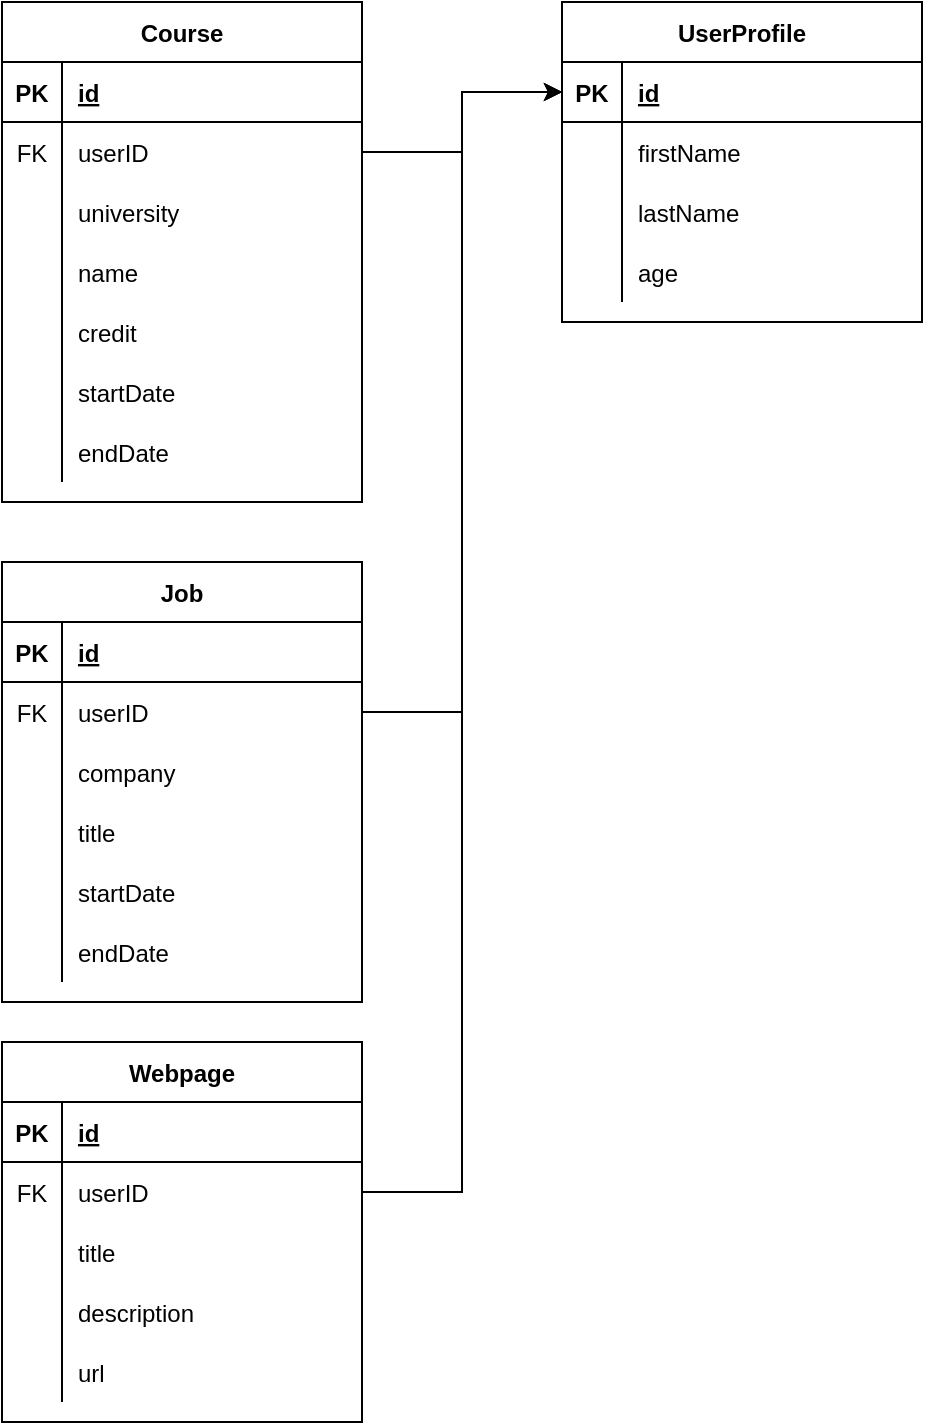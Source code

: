 <mxfile version="15.0.2" type="github">
  <diagram id="8mpF96tgap1GXW1TVysn" name="Page-1">
    <mxGraphModel dx="1013" dy="736" grid="1" gridSize="10" guides="1" tooltips="1" connect="1" arrows="1" fold="1" page="1" pageScale="1" pageWidth="2000" pageHeight="2000" math="0" shadow="0">
      <root>
        <mxCell id="0" />
        <mxCell id="1" parent="0" />
        <mxCell id="QgFVZpWr6wLysGM3ogAz-50" value="Course" style="shape=table;startSize=30;container=1;collapsible=1;childLayout=tableLayout;fixedRows=1;rowLines=0;fontStyle=1;align=center;resizeLast=1;" vertex="1" parent="1">
          <mxGeometry x="40" y="40" width="180" height="250" as="geometry" />
        </mxCell>
        <mxCell id="QgFVZpWr6wLysGM3ogAz-51" value="" style="shape=partialRectangle;collapsible=0;dropTarget=0;pointerEvents=0;fillColor=none;top=0;left=0;bottom=1;right=0;points=[[0,0.5],[1,0.5]];portConstraint=eastwest;" vertex="1" parent="QgFVZpWr6wLysGM3ogAz-50">
          <mxGeometry y="30" width="180" height="30" as="geometry" />
        </mxCell>
        <mxCell id="QgFVZpWr6wLysGM3ogAz-52" value="PK" style="shape=partialRectangle;connectable=0;fillColor=none;top=0;left=0;bottom=0;right=0;fontStyle=1;overflow=hidden;" vertex="1" parent="QgFVZpWr6wLysGM3ogAz-51">
          <mxGeometry width="30" height="30" as="geometry" />
        </mxCell>
        <mxCell id="QgFVZpWr6wLysGM3ogAz-53" value="id" style="shape=partialRectangle;connectable=0;fillColor=none;top=0;left=0;bottom=0;right=0;align=left;spacingLeft=6;fontStyle=5;overflow=hidden;" vertex="1" parent="QgFVZpWr6wLysGM3ogAz-51">
          <mxGeometry x="30" width="150" height="30" as="geometry" />
        </mxCell>
        <mxCell id="QgFVZpWr6wLysGM3ogAz-111" value="" style="shape=partialRectangle;collapsible=0;dropTarget=0;pointerEvents=0;fillColor=none;top=0;left=0;bottom=0;right=0;points=[[0,0.5],[1,0.5]];portConstraint=eastwest;" vertex="1" parent="QgFVZpWr6wLysGM3ogAz-50">
          <mxGeometry y="60" width="180" height="30" as="geometry" />
        </mxCell>
        <mxCell id="QgFVZpWr6wLysGM3ogAz-112" value="FK" style="shape=partialRectangle;connectable=0;fillColor=none;top=0;left=0;bottom=0;right=0;editable=1;overflow=hidden;" vertex="1" parent="QgFVZpWr6wLysGM3ogAz-111">
          <mxGeometry width="30" height="30" as="geometry" />
        </mxCell>
        <mxCell id="QgFVZpWr6wLysGM3ogAz-113" value="userID" style="shape=partialRectangle;connectable=0;fillColor=none;top=0;left=0;bottom=0;right=0;align=left;spacingLeft=6;overflow=hidden;" vertex="1" parent="QgFVZpWr6wLysGM3ogAz-111">
          <mxGeometry x="30" width="150" height="30" as="geometry" />
        </mxCell>
        <mxCell id="QgFVZpWr6wLysGM3ogAz-54" value="" style="shape=partialRectangle;collapsible=0;dropTarget=0;pointerEvents=0;fillColor=none;top=0;left=0;bottom=0;right=0;points=[[0,0.5],[1,0.5]];portConstraint=eastwest;" vertex="1" parent="QgFVZpWr6wLysGM3ogAz-50">
          <mxGeometry y="90" width="180" height="30" as="geometry" />
        </mxCell>
        <mxCell id="QgFVZpWr6wLysGM3ogAz-55" value="" style="shape=partialRectangle;connectable=0;fillColor=none;top=0;left=0;bottom=0;right=0;editable=1;overflow=hidden;" vertex="1" parent="QgFVZpWr6wLysGM3ogAz-54">
          <mxGeometry width="30" height="30" as="geometry" />
        </mxCell>
        <mxCell id="QgFVZpWr6wLysGM3ogAz-56" value="university" style="shape=partialRectangle;connectable=0;fillColor=none;top=0;left=0;bottom=0;right=0;align=left;spacingLeft=6;overflow=hidden;" vertex="1" parent="QgFVZpWr6wLysGM3ogAz-54">
          <mxGeometry x="30" width="150" height="30" as="geometry" />
        </mxCell>
        <mxCell id="QgFVZpWr6wLysGM3ogAz-57" value="" style="shape=partialRectangle;collapsible=0;dropTarget=0;pointerEvents=0;fillColor=none;top=0;left=0;bottom=0;right=0;points=[[0,0.5],[1,0.5]];portConstraint=eastwest;" vertex="1" parent="QgFVZpWr6wLysGM3ogAz-50">
          <mxGeometry y="120" width="180" height="30" as="geometry" />
        </mxCell>
        <mxCell id="QgFVZpWr6wLysGM3ogAz-58" value="" style="shape=partialRectangle;connectable=0;fillColor=none;top=0;left=0;bottom=0;right=0;editable=1;overflow=hidden;" vertex="1" parent="QgFVZpWr6wLysGM3ogAz-57">
          <mxGeometry width="30" height="30" as="geometry" />
        </mxCell>
        <mxCell id="QgFVZpWr6wLysGM3ogAz-59" value="name" style="shape=partialRectangle;connectable=0;fillColor=none;top=0;left=0;bottom=0;right=0;align=left;spacingLeft=6;overflow=hidden;" vertex="1" parent="QgFVZpWr6wLysGM3ogAz-57">
          <mxGeometry x="30" width="150" height="30" as="geometry" />
        </mxCell>
        <mxCell id="QgFVZpWr6wLysGM3ogAz-95" value="" style="shape=partialRectangle;collapsible=0;dropTarget=0;pointerEvents=0;fillColor=none;top=0;left=0;bottom=0;right=0;points=[[0,0.5],[1,0.5]];portConstraint=eastwest;" vertex="1" parent="QgFVZpWr6wLysGM3ogAz-50">
          <mxGeometry y="150" width="180" height="30" as="geometry" />
        </mxCell>
        <mxCell id="QgFVZpWr6wLysGM3ogAz-96" value="" style="shape=partialRectangle;connectable=0;fillColor=none;top=0;left=0;bottom=0;right=0;editable=1;overflow=hidden;" vertex="1" parent="QgFVZpWr6wLysGM3ogAz-95">
          <mxGeometry width="30" height="30" as="geometry" />
        </mxCell>
        <mxCell id="QgFVZpWr6wLysGM3ogAz-97" value="credit" style="shape=partialRectangle;connectable=0;fillColor=none;top=0;left=0;bottom=0;right=0;align=left;spacingLeft=6;overflow=hidden;" vertex="1" parent="QgFVZpWr6wLysGM3ogAz-95">
          <mxGeometry x="30" width="150" height="30" as="geometry" />
        </mxCell>
        <mxCell id="QgFVZpWr6wLysGM3ogAz-60" value="" style="shape=partialRectangle;collapsible=0;dropTarget=0;pointerEvents=0;fillColor=none;top=0;left=0;bottom=0;right=0;points=[[0,0.5],[1,0.5]];portConstraint=eastwest;" vertex="1" parent="QgFVZpWr6wLysGM3ogAz-50">
          <mxGeometry y="180" width="180" height="30" as="geometry" />
        </mxCell>
        <mxCell id="QgFVZpWr6wLysGM3ogAz-61" value="" style="shape=partialRectangle;connectable=0;fillColor=none;top=0;left=0;bottom=0;right=0;editable=1;overflow=hidden;" vertex="1" parent="QgFVZpWr6wLysGM3ogAz-60">
          <mxGeometry width="30" height="30" as="geometry" />
        </mxCell>
        <mxCell id="QgFVZpWr6wLysGM3ogAz-62" value="startDate" style="shape=partialRectangle;connectable=0;fillColor=none;top=0;left=0;bottom=0;right=0;align=left;spacingLeft=6;overflow=hidden;" vertex="1" parent="QgFVZpWr6wLysGM3ogAz-60">
          <mxGeometry x="30" width="150" height="30" as="geometry" />
        </mxCell>
        <mxCell id="QgFVZpWr6wLysGM3ogAz-89" value="" style="shape=partialRectangle;collapsible=0;dropTarget=0;pointerEvents=0;fillColor=none;top=0;left=0;bottom=0;right=0;points=[[0,0.5],[1,0.5]];portConstraint=eastwest;" vertex="1" parent="QgFVZpWr6wLysGM3ogAz-50">
          <mxGeometry y="210" width="180" height="30" as="geometry" />
        </mxCell>
        <mxCell id="QgFVZpWr6wLysGM3ogAz-90" value="" style="shape=partialRectangle;connectable=0;fillColor=none;top=0;left=0;bottom=0;right=0;editable=1;overflow=hidden;" vertex="1" parent="QgFVZpWr6wLysGM3ogAz-89">
          <mxGeometry width="30" height="30" as="geometry" />
        </mxCell>
        <mxCell id="QgFVZpWr6wLysGM3ogAz-91" value="endDate" style="shape=partialRectangle;connectable=0;fillColor=none;top=0;left=0;bottom=0;right=0;align=left;spacingLeft=6;overflow=hidden;" vertex="1" parent="QgFVZpWr6wLysGM3ogAz-89">
          <mxGeometry x="30" width="150" height="30" as="geometry" />
        </mxCell>
        <mxCell id="QgFVZpWr6wLysGM3ogAz-63" value="Job" style="shape=table;startSize=30;container=1;collapsible=1;childLayout=tableLayout;fixedRows=1;rowLines=0;fontStyle=1;align=center;resizeLast=1;" vertex="1" parent="1">
          <mxGeometry x="40" y="320" width="180" height="220" as="geometry" />
        </mxCell>
        <mxCell id="QgFVZpWr6wLysGM3ogAz-64" value="" style="shape=partialRectangle;collapsible=0;dropTarget=0;pointerEvents=0;fillColor=none;top=0;left=0;bottom=1;right=0;points=[[0,0.5],[1,0.5]];portConstraint=eastwest;" vertex="1" parent="QgFVZpWr6wLysGM3ogAz-63">
          <mxGeometry y="30" width="180" height="30" as="geometry" />
        </mxCell>
        <mxCell id="QgFVZpWr6wLysGM3ogAz-65" value="PK" style="shape=partialRectangle;connectable=0;fillColor=none;top=0;left=0;bottom=0;right=0;fontStyle=1;overflow=hidden;" vertex="1" parent="QgFVZpWr6wLysGM3ogAz-64">
          <mxGeometry width="30" height="30" as="geometry" />
        </mxCell>
        <mxCell id="QgFVZpWr6wLysGM3ogAz-66" value="id" style="shape=partialRectangle;connectable=0;fillColor=none;top=0;left=0;bottom=0;right=0;align=left;spacingLeft=6;fontStyle=5;overflow=hidden;" vertex="1" parent="QgFVZpWr6wLysGM3ogAz-64">
          <mxGeometry x="30" width="150" height="30" as="geometry" />
        </mxCell>
        <mxCell id="QgFVZpWr6wLysGM3ogAz-114" value="" style="shape=partialRectangle;collapsible=0;dropTarget=0;pointerEvents=0;fillColor=none;top=0;left=0;bottom=0;right=0;points=[[0,0.5],[1,0.5]];portConstraint=eastwest;" vertex="1" parent="QgFVZpWr6wLysGM3ogAz-63">
          <mxGeometry y="60" width="180" height="30" as="geometry" />
        </mxCell>
        <mxCell id="QgFVZpWr6wLysGM3ogAz-115" value="FK" style="shape=partialRectangle;connectable=0;fillColor=none;top=0;left=0;bottom=0;right=0;editable=1;overflow=hidden;" vertex="1" parent="QgFVZpWr6wLysGM3ogAz-114">
          <mxGeometry width="30" height="30" as="geometry" />
        </mxCell>
        <mxCell id="QgFVZpWr6wLysGM3ogAz-116" value="userID" style="shape=partialRectangle;connectable=0;fillColor=none;top=0;left=0;bottom=0;right=0;align=left;spacingLeft=6;overflow=hidden;" vertex="1" parent="QgFVZpWr6wLysGM3ogAz-114">
          <mxGeometry x="30" width="150" height="30" as="geometry" />
        </mxCell>
        <mxCell id="QgFVZpWr6wLysGM3ogAz-67" value="" style="shape=partialRectangle;collapsible=0;dropTarget=0;pointerEvents=0;fillColor=none;top=0;left=0;bottom=0;right=0;points=[[0,0.5],[1,0.5]];portConstraint=eastwest;" vertex="1" parent="QgFVZpWr6wLysGM3ogAz-63">
          <mxGeometry y="90" width="180" height="30" as="geometry" />
        </mxCell>
        <mxCell id="QgFVZpWr6wLysGM3ogAz-68" value="" style="shape=partialRectangle;connectable=0;fillColor=none;top=0;left=0;bottom=0;right=0;editable=1;overflow=hidden;" vertex="1" parent="QgFVZpWr6wLysGM3ogAz-67">
          <mxGeometry width="30" height="30" as="geometry" />
        </mxCell>
        <mxCell id="QgFVZpWr6wLysGM3ogAz-69" value="company" style="shape=partialRectangle;connectable=0;fillColor=none;top=0;left=0;bottom=0;right=0;align=left;spacingLeft=6;overflow=hidden;" vertex="1" parent="QgFVZpWr6wLysGM3ogAz-67">
          <mxGeometry x="30" width="150" height="30" as="geometry" />
        </mxCell>
        <mxCell id="QgFVZpWr6wLysGM3ogAz-70" value="" style="shape=partialRectangle;collapsible=0;dropTarget=0;pointerEvents=0;fillColor=none;top=0;left=0;bottom=0;right=0;points=[[0,0.5],[1,0.5]];portConstraint=eastwest;" vertex="1" parent="QgFVZpWr6wLysGM3ogAz-63">
          <mxGeometry y="120" width="180" height="30" as="geometry" />
        </mxCell>
        <mxCell id="QgFVZpWr6wLysGM3ogAz-71" value="" style="shape=partialRectangle;connectable=0;fillColor=none;top=0;left=0;bottom=0;right=0;editable=1;overflow=hidden;" vertex="1" parent="QgFVZpWr6wLysGM3ogAz-70">
          <mxGeometry width="30" height="30" as="geometry" />
        </mxCell>
        <mxCell id="QgFVZpWr6wLysGM3ogAz-72" value="title" style="shape=partialRectangle;connectable=0;fillColor=none;top=0;left=0;bottom=0;right=0;align=left;spacingLeft=6;overflow=hidden;" vertex="1" parent="QgFVZpWr6wLysGM3ogAz-70">
          <mxGeometry x="30" width="150" height="30" as="geometry" />
        </mxCell>
        <mxCell id="QgFVZpWr6wLysGM3ogAz-73" value="" style="shape=partialRectangle;collapsible=0;dropTarget=0;pointerEvents=0;fillColor=none;top=0;left=0;bottom=0;right=0;points=[[0,0.5],[1,0.5]];portConstraint=eastwest;" vertex="1" parent="QgFVZpWr6wLysGM3ogAz-63">
          <mxGeometry y="150" width="180" height="30" as="geometry" />
        </mxCell>
        <mxCell id="QgFVZpWr6wLysGM3ogAz-74" value="" style="shape=partialRectangle;connectable=0;fillColor=none;top=0;left=0;bottom=0;right=0;editable=1;overflow=hidden;" vertex="1" parent="QgFVZpWr6wLysGM3ogAz-73">
          <mxGeometry width="30" height="30" as="geometry" />
        </mxCell>
        <mxCell id="QgFVZpWr6wLysGM3ogAz-75" value="startDate" style="shape=partialRectangle;connectable=0;fillColor=none;top=0;left=0;bottom=0;right=0;align=left;spacingLeft=6;overflow=hidden;" vertex="1" parent="QgFVZpWr6wLysGM3ogAz-73">
          <mxGeometry x="30" width="150" height="30" as="geometry" />
        </mxCell>
        <mxCell id="QgFVZpWr6wLysGM3ogAz-92" value="" style="shape=partialRectangle;collapsible=0;dropTarget=0;pointerEvents=0;fillColor=none;top=0;left=0;bottom=0;right=0;points=[[0,0.5],[1,0.5]];portConstraint=eastwest;" vertex="1" parent="QgFVZpWr6wLysGM3ogAz-63">
          <mxGeometry y="180" width="180" height="30" as="geometry" />
        </mxCell>
        <mxCell id="QgFVZpWr6wLysGM3ogAz-93" value="" style="shape=partialRectangle;connectable=0;fillColor=none;top=0;left=0;bottom=0;right=0;editable=1;overflow=hidden;" vertex="1" parent="QgFVZpWr6wLysGM3ogAz-92">
          <mxGeometry width="30" height="30" as="geometry" />
        </mxCell>
        <mxCell id="QgFVZpWr6wLysGM3ogAz-94" value="endDate" style="shape=partialRectangle;connectable=0;fillColor=none;top=0;left=0;bottom=0;right=0;align=left;spacingLeft=6;overflow=hidden;" vertex="1" parent="QgFVZpWr6wLysGM3ogAz-92">
          <mxGeometry x="30" width="150" height="30" as="geometry" />
        </mxCell>
        <mxCell id="QgFVZpWr6wLysGM3ogAz-76" value="Webpage" style="shape=table;startSize=30;container=1;collapsible=1;childLayout=tableLayout;fixedRows=1;rowLines=0;fontStyle=1;align=center;resizeLast=1;" vertex="1" parent="1">
          <mxGeometry x="40" y="560" width="180" height="190" as="geometry" />
        </mxCell>
        <mxCell id="QgFVZpWr6wLysGM3ogAz-77" value="" style="shape=partialRectangle;collapsible=0;dropTarget=0;pointerEvents=0;fillColor=none;top=0;left=0;bottom=1;right=0;points=[[0,0.5],[1,0.5]];portConstraint=eastwest;" vertex="1" parent="QgFVZpWr6wLysGM3ogAz-76">
          <mxGeometry y="30" width="180" height="30" as="geometry" />
        </mxCell>
        <mxCell id="QgFVZpWr6wLysGM3ogAz-78" value="PK" style="shape=partialRectangle;connectable=0;fillColor=none;top=0;left=0;bottom=0;right=0;fontStyle=1;overflow=hidden;" vertex="1" parent="QgFVZpWr6wLysGM3ogAz-77">
          <mxGeometry width="30" height="30" as="geometry" />
        </mxCell>
        <mxCell id="QgFVZpWr6wLysGM3ogAz-79" value="id" style="shape=partialRectangle;connectable=0;fillColor=none;top=0;left=0;bottom=0;right=0;align=left;spacingLeft=6;fontStyle=5;overflow=hidden;" vertex="1" parent="QgFVZpWr6wLysGM3ogAz-77">
          <mxGeometry x="30" width="150" height="30" as="geometry" />
        </mxCell>
        <mxCell id="QgFVZpWr6wLysGM3ogAz-117" value="" style="shape=partialRectangle;collapsible=0;dropTarget=0;pointerEvents=0;fillColor=none;top=0;left=0;bottom=0;right=0;points=[[0,0.5],[1,0.5]];portConstraint=eastwest;" vertex="1" parent="QgFVZpWr6wLysGM3ogAz-76">
          <mxGeometry y="60" width="180" height="30" as="geometry" />
        </mxCell>
        <mxCell id="QgFVZpWr6wLysGM3ogAz-118" value="FK" style="shape=partialRectangle;connectable=0;fillColor=none;top=0;left=0;bottom=0;right=0;editable=1;overflow=hidden;" vertex="1" parent="QgFVZpWr6wLysGM3ogAz-117">
          <mxGeometry width="30" height="30" as="geometry" />
        </mxCell>
        <mxCell id="QgFVZpWr6wLysGM3ogAz-119" value="userID" style="shape=partialRectangle;connectable=0;fillColor=none;top=0;left=0;bottom=0;right=0;align=left;spacingLeft=6;overflow=hidden;" vertex="1" parent="QgFVZpWr6wLysGM3ogAz-117">
          <mxGeometry x="30" width="150" height="30" as="geometry" />
        </mxCell>
        <mxCell id="QgFVZpWr6wLysGM3ogAz-80" value="" style="shape=partialRectangle;collapsible=0;dropTarget=0;pointerEvents=0;fillColor=none;top=0;left=0;bottom=0;right=0;points=[[0,0.5],[1,0.5]];portConstraint=eastwest;" vertex="1" parent="QgFVZpWr6wLysGM3ogAz-76">
          <mxGeometry y="90" width="180" height="30" as="geometry" />
        </mxCell>
        <mxCell id="QgFVZpWr6wLysGM3ogAz-81" value="" style="shape=partialRectangle;connectable=0;fillColor=none;top=0;left=0;bottom=0;right=0;editable=1;overflow=hidden;" vertex="1" parent="QgFVZpWr6wLysGM3ogAz-80">
          <mxGeometry width="30" height="30" as="geometry" />
        </mxCell>
        <mxCell id="QgFVZpWr6wLysGM3ogAz-82" value="title" style="shape=partialRectangle;connectable=0;fillColor=none;top=0;left=0;bottom=0;right=0;align=left;spacingLeft=6;overflow=hidden;" vertex="1" parent="QgFVZpWr6wLysGM3ogAz-80">
          <mxGeometry x="30" width="150" height="30" as="geometry" />
        </mxCell>
        <mxCell id="QgFVZpWr6wLysGM3ogAz-83" value="" style="shape=partialRectangle;collapsible=0;dropTarget=0;pointerEvents=0;fillColor=none;top=0;left=0;bottom=0;right=0;points=[[0,0.5],[1,0.5]];portConstraint=eastwest;" vertex="1" parent="QgFVZpWr6wLysGM3ogAz-76">
          <mxGeometry y="120" width="180" height="30" as="geometry" />
        </mxCell>
        <mxCell id="QgFVZpWr6wLysGM3ogAz-84" value="" style="shape=partialRectangle;connectable=0;fillColor=none;top=0;left=0;bottom=0;right=0;editable=1;overflow=hidden;" vertex="1" parent="QgFVZpWr6wLysGM3ogAz-83">
          <mxGeometry width="30" height="30" as="geometry" />
        </mxCell>
        <mxCell id="QgFVZpWr6wLysGM3ogAz-85" value="description" style="shape=partialRectangle;connectable=0;fillColor=none;top=0;left=0;bottom=0;right=0;align=left;spacingLeft=6;overflow=hidden;" vertex="1" parent="QgFVZpWr6wLysGM3ogAz-83">
          <mxGeometry x="30" width="150" height="30" as="geometry" />
        </mxCell>
        <mxCell id="QgFVZpWr6wLysGM3ogAz-86" value="" style="shape=partialRectangle;collapsible=0;dropTarget=0;pointerEvents=0;fillColor=none;top=0;left=0;bottom=0;right=0;points=[[0,0.5],[1,0.5]];portConstraint=eastwest;" vertex="1" parent="QgFVZpWr6wLysGM3ogAz-76">
          <mxGeometry y="150" width="180" height="30" as="geometry" />
        </mxCell>
        <mxCell id="QgFVZpWr6wLysGM3ogAz-87" value="" style="shape=partialRectangle;connectable=0;fillColor=none;top=0;left=0;bottom=0;right=0;editable=1;overflow=hidden;" vertex="1" parent="QgFVZpWr6wLysGM3ogAz-86">
          <mxGeometry width="30" height="30" as="geometry" />
        </mxCell>
        <mxCell id="QgFVZpWr6wLysGM3ogAz-88" value="url" style="shape=partialRectangle;connectable=0;fillColor=none;top=0;left=0;bottom=0;right=0;align=left;spacingLeft=6;overflow=hidden;" vertex="1" parent="QgFVZpWr6wLysGM3ogAz-86">
          <mxGeometry x="30" width="150" height="30" as="geometry" />
        </mxCell>
        <mxCell id="QgFVZpWr6wLysGM3ogAz-98" value="UserProfile" style="shape=table;startSize=30;container=1;collapsible=1;childLayout=tableLayout;fixedRows=1;rowLines=0;fontStyle=1;align=center;resizeLast=1;" vertex="1" parent="1">
          <mxGeometry x="320" y="40" width="180" height="160" as="geometry" />
        </mxCell>
        <mxCell id="QgFVZpWr6wLysGM3ogAz-99" value="" style="shape=partialRectangle;collapsible=0;dropTarget=0;pointerEvents=0;fillColor=none;top=0;left=0;bottom=1;right=0;points=[[0,0.5],[1,0.5]];portConstraint=eastwest;" vertex="1" parent="QgFVZpWr6wLysGM3ogAz-98">
          <mxGeometry y="30" width="180" height="30" as="geometry" />
        </mxCell>
        <mxCell id="QgFVZpWr6wLysGM3ogAz-100" value="PK" style="shape=partialRectangle;connectable=0;fillColor=none;top=0;left=0;bottom=0;right=0;fontStyle=1;overflow=hidden;" vertex="1" parent="QgFVZpWr6wLysGM3ogAz-99">
          <mxGeometry width="30" height="30" as="geometry" />
        </mxCell>
        <mxCell id="QgFVZpWr6wLysGM3ogAz-101" value="id" style="shape=partialRectangle;connectable=0;fillColor=none;top=0;left=0;bottom=0;right=0;align=left;spacingLeft=6;fontStyle=5;overflow=hidden;" vertex="1" parent="QgFVZpWr6wLysGM3ogAz-99">
          <mxGeometry x="30" width="150" height="30" as="geometry" />
        </mxCell>
        <mxCell id="QgFVZpWr6wLysGM3ogAz-102" value="" style="shape=partialRectangle;collapsible=0;dropTarget=0;pointerEvents=0;fillColor=none;top=0;left=0;bottom=0;right=0;points=[[0,0.5],[1,0.5]];portConstraint=eastwest;" vertex="1" parent="QgFVZpWr6wLysGM3ogAz-98">
          <mxGeometry y="60" width="180" height="30" as="geometry" />
        </mxCell>
        <mxCell id="QgFVZpWr6wLysGM3ogAz-103" value="" style="shape=partialRectangle;connectable=0;fillColor=none;top=0;left=0;bottom=0;right=0;editable=1;overflow=hidden;" vertex="1" parent="QgFVZpWr6wLysGM3ogAz-102">
          <mxGeometry width="30" height="30" as="geometry" />
        </mxCell>
        <mxCell id="QgFVZpWr6wLysGM3ogAz-104" value="firstName" style="shape=partialRectangle;connectable=0;fillColor=none;top=0;left=0;bottom=0;right=0;align=left;spacingLeft=6;overflow=hidden;" vertex="1" parent="QgFVZpWr6wLysGM3ogAz-102">
          <mxGeometry x="30" width="150" height="30" as="geometry" />
        </mxCell>
        <mxCell id="QgFVZpWr6wLysGM3ogAz-105" value="" style="shape=partialRectangle;collapsible=0;dropTarget=0;pointerEvents=0;fillColor=none;top=0;left=0;bottom=0;right=0;points=[[0,0.5],[1,0.5]];portConstraint=eastwest;" vertex="1" parent="QgFVZpWr6wLysGM3ogAz-98">
          <mxGeometry y="90" width="180" height="30" as="geometry" />
        </mxCell>
        <mxCell id="QgFVZpWr6wLysGM3ogAz-106" value="" style="shape=partialRectangle;connectable=0;fillColor=none;top=0;left=0;bottom=0;right=0;editable=1;overflow=hidden;" vertex="1" parent="QgFVZpWr6wLysGM3ogAz-105">
          <mxGeometry width="30" height="30" as="geometry" />
        </mxCell>
        <mxCell id="QgFVZpWr6wLysGM3ogAz-107" value="lastName" style="shape=partialRectangle;connectable=0;fillColor=none;top=0;left=0;bottom=0;right=0;align=left;spacingLeft=6;overflow=hidden;" vertex="1" parent="QgFVZpWr6wLysGM3ogAz-105">
          <mxGeometry x="30" width="150" height="30" as="geometry" />
        </mxCell>
        <mxCell id="QgFVZpWr6wLysGM3ogAz-108" value="" style="shape=partialRectangle;collapsible=0;dropTarget=0;pointerEvents=0;fillColor=none;top=0;left=0;bottom=0;right=0;points=[[0,0.5],[1,0.5]];portConstraint=eastwest;" vertex="1" parent="QgFVZpWr6wLysGM3ogAz-98">
          <mxGeometry y="120" width="180" height="30" as="geometry" />
        </mxCell>
        <mxCell id="QgFVZpWr6wLysGM3ogAz-109" value="" style="shape=partialRectangle;connectable=0;fillColor=none;top=0;left=0;bottom=0;right=0;editable=1;overflow=hidden;" vertex="1" parent="QgFVZpWr6wLysGM3ogAz-108">
          <mxGeometry width="30" height="30" as="geometry" />
        </mxCell>
        <mxCell id="QgFVZpWr6wLysGM3ogAz-110" value="age" style="shape=partialRectangle;connectable=0;fillColor=none;top=0;left=0;bottom=0;right=0;align=left;spacingLeft=6;overflow=hidden;" vertex="1" parent="QgFVZpWr6wLysGM3ogAz-108">
          <mxGeometry x="30" width="150" height="30" as="geometry" />
        </mxCell>
        <mxCell id="QgFVZpWr6wLysGM3ogAz-123" style="edgeStyle=orthogonalEdgeStyle;rounded=0;orthogonalLoop=1;jettySize=auto;html=1;" edge="1" parent="1" source="QgFVZpWr6wLysGM3ogAz-111" target="QgFVZpWr6wLysGM3ogAz-99">
          <mxGeometry relative="1" as="geometry" />
        </mxCell>
        <mxCell id="QgFVZpWr6wLysGM3ogAz-124" style="edgeStyle=orthogonalEdgeStyle;rounded=0;orthogonalLoop=1;jettySize=auto;html=1;" edge="1" parent="1" source="QgFVZpWr6wLysGM3ogAz-114" target="QgFVZpWr6wLysGM3ogAz-99">
          <mxGeometry relative="1" as="geometry" />
        </mxCell>
        <mxCell id="QgFVZpWr6wLysGM3ogAz-125" style="edgeStyle=orthogonalEdgeStyle;rounded=0;orthogonalLoop=1;jettySize=auto;html=1;" edge="1" parent="1" source="QgFVZpWr6wLysGM3ogAz-117" target="QgFVZpWr6wLysGM3ogAz-99">
          <mxGeometry relative="1" as="geometry" />
        </mxCell>
      </root>
    </mxGraphModel>
  </diagram>
</mxfile>
